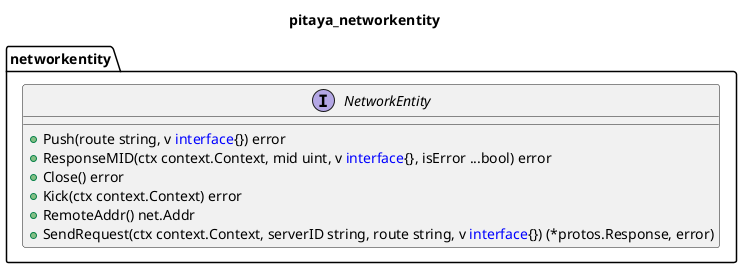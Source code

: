 @startuml
title pitaya_networkentity
namespace networkentity {
    interface NetworkEntity  {
        + Push(route string, v <font color=blue>interface</font>{}) error
        + ResponseMID(ctx context.Context, mid uint, v <font color=blue>interface</font>{}, isError ...bool) error
        + Close() error
        + Kick(ctx context.Context) error
        + RemoteAddr() net.Addr
        + SendRequest(ctx context.Context, serverID string, route string, v <font color=blue>interface</font>{}) (*protos.Response, error)

    }
}


@enduml
